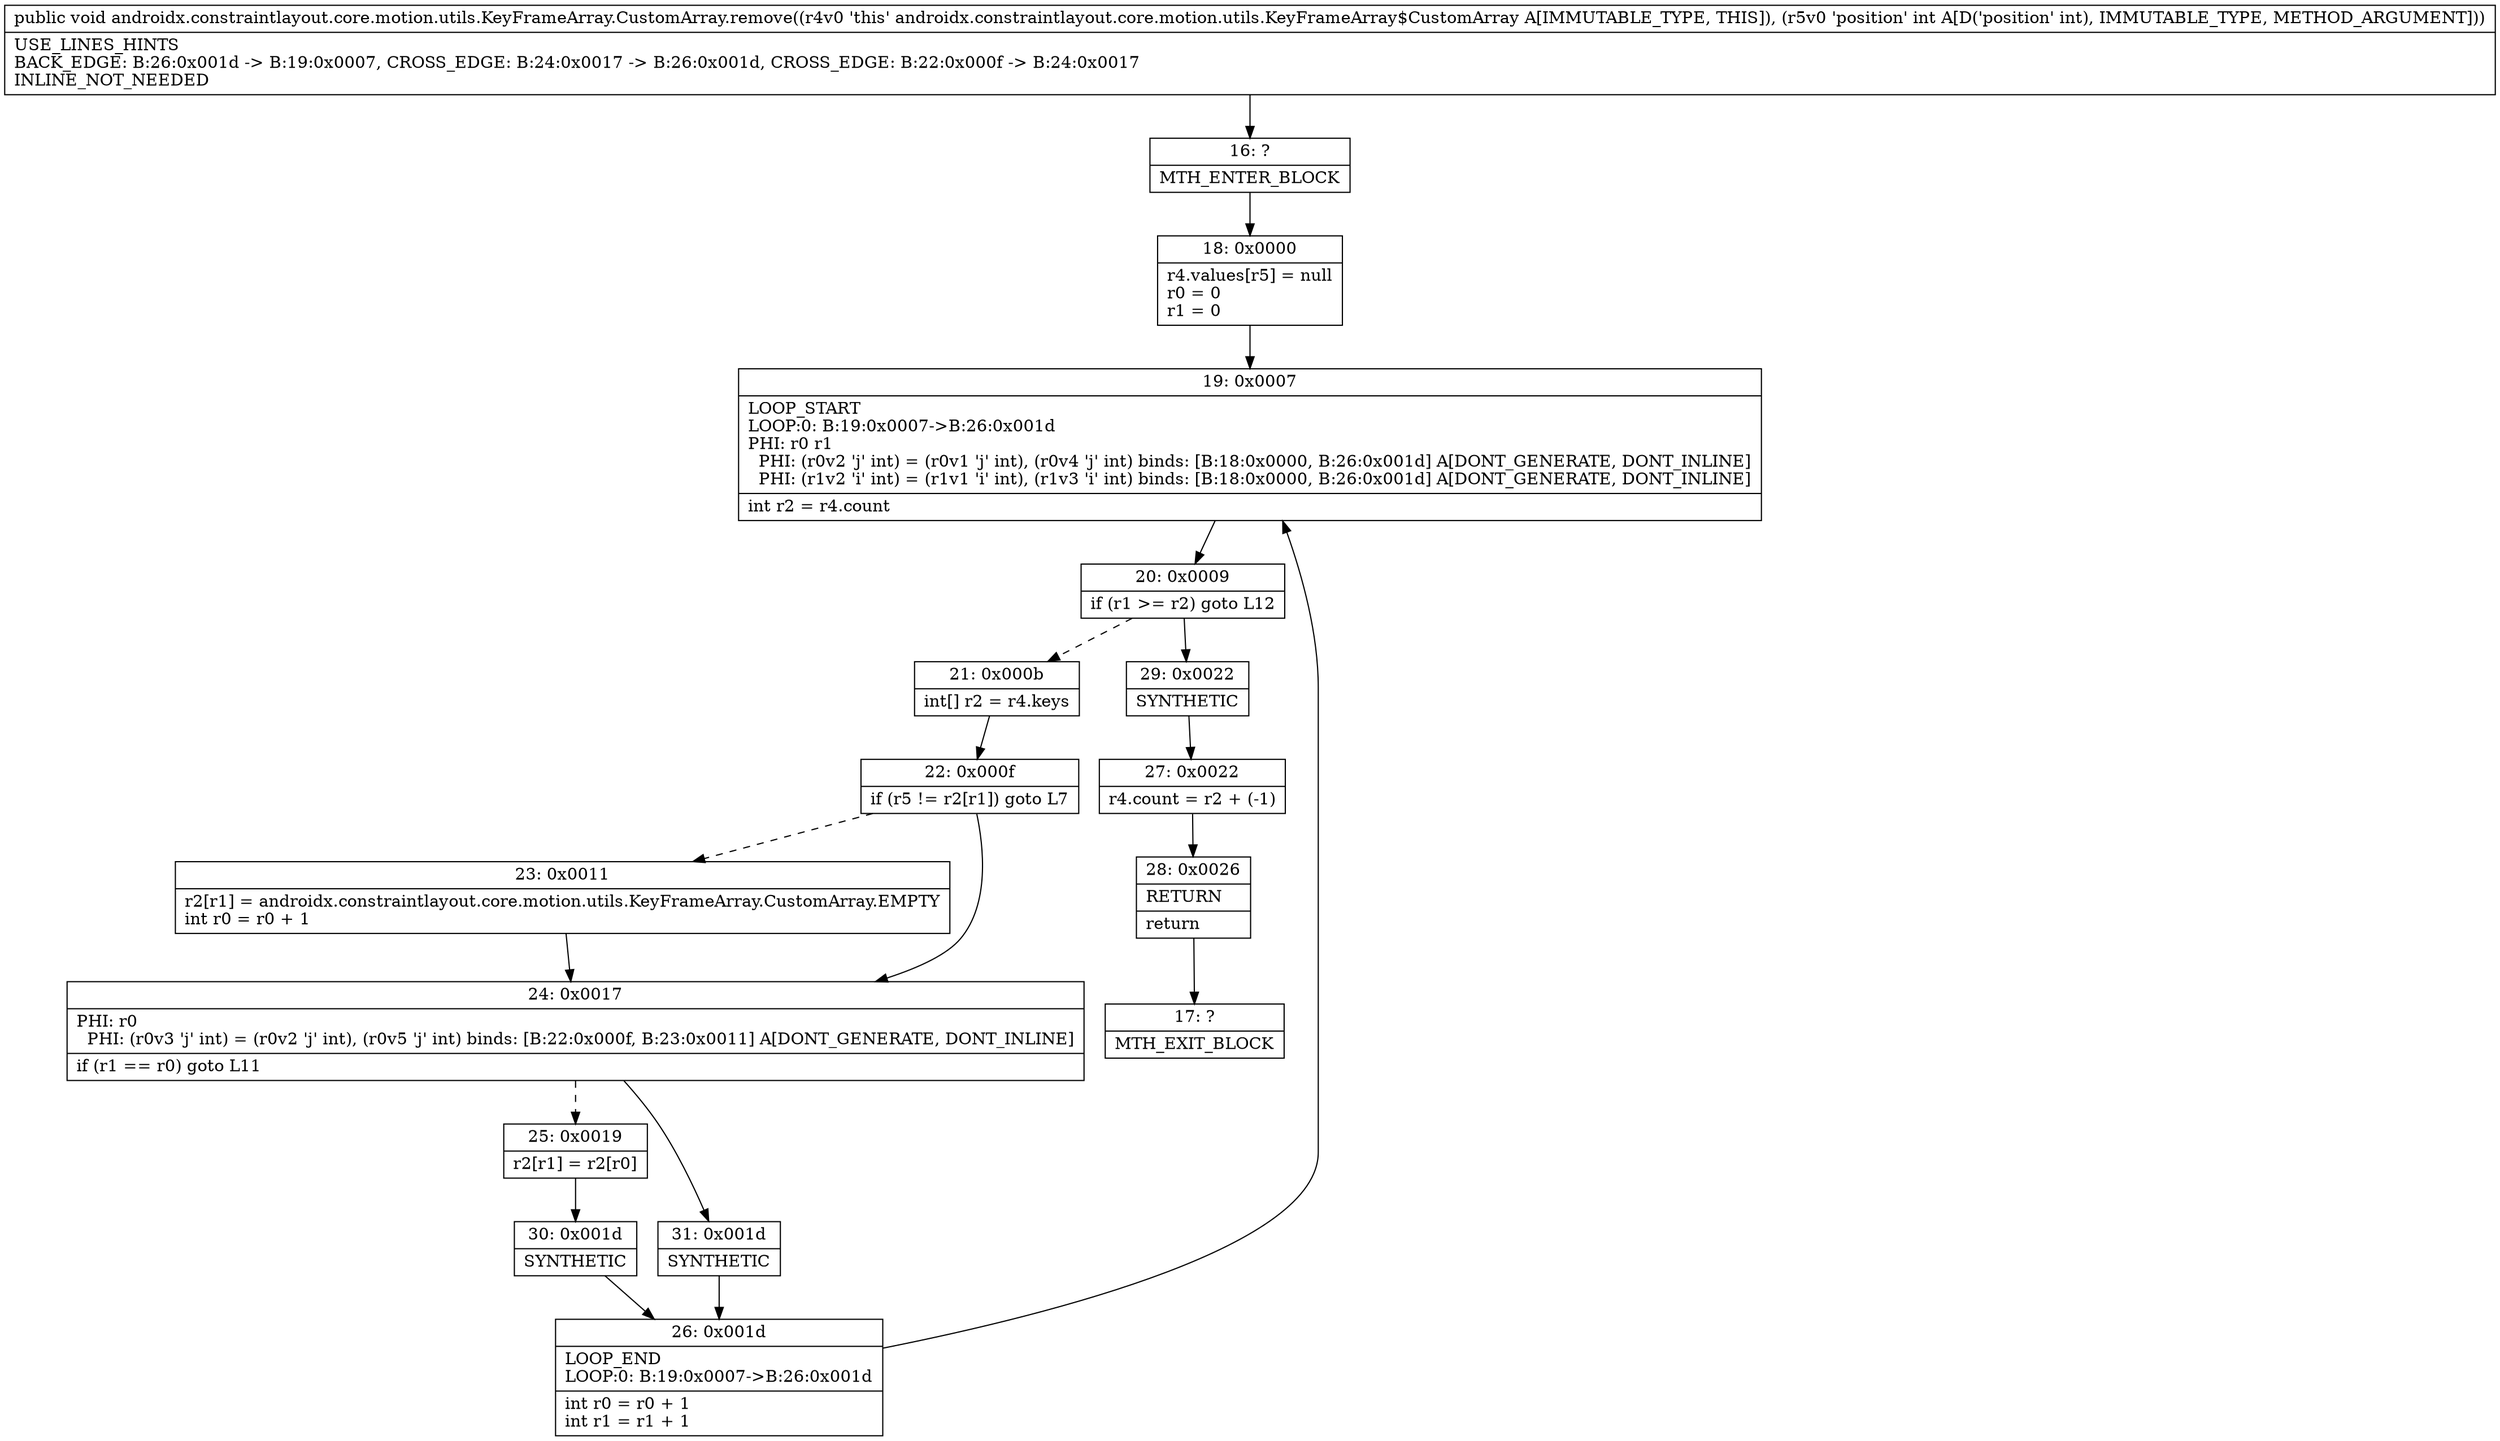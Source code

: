digraph "CFG forandroidx.constraintlayout.core.motion.utils.KeyFrameArray.CustomArray.remove(I)V" {
Node_16 [shape=record,label="{16\:\ ?|MTH_ENTER_BLOCK\l}"];
Node_18 [shape=record,label="{18\:\ 0x0000|r4.values[r5] = null\lr0 = 0\lr1 = 0\l}"];
Node_19 [shape=record,label="{19\:\ 0x0007|LOOP_START\lLOOP:0: B:19:0x0007\-\>B:26:0x001d\lPHI: r0 r1 \l  PHI: (r0v2 'j' int) = (r0v1 'j' int), (r0v4 'j' int) binds: [B:18:0x0000, B:26:0x001d] A[DONT_GENERATE, DONT_INLINE]\l  PHI: (r1v2 'i' int) = (r1v1 'i' int), (r1v3 'i' int) binds: [B:18:0x0000, B:26:0x001d] A[DONT_GENERATE, DONT_INLINE]\l|int r2 = r4.count\l}"];
Node_20 [shape=record,label="{20\:\ 0x0009|if (r1 \>= r2) goto L12\l}"];
Node_21 [shape=record,label="{21\:\ 0x000b|int[] r2 = r4.keys\l}"];
Node_22 [shape=record,label="{22\:\ 0x000f|if (r5 != r2[r1]) goto L7\l}"];
Node_23 [shape=record,label="{23\:\ 0x0011|r2[r1] = androidx.constraintlayout.core.motion.utils.KeyFrameArray.CustomArray.EMPTY\lint r0 = r0 + 1\l}"];
Node_24 [shape=record,label="{24\:\ 0x0017|PHI: r0 \l  PHI: (r0v3 'j' int) = (r0v2 'j' int), (r0v5 'j' int) binds: [B:22:0x000f, B:23:0x0011] A[DONT_GENERATE, DONT_INLINE]\l|if (r1 == r0) goto L11\l}"];
Node_25 [shape=record,label="{25\:\ 0x0019|r2[r1] = r2[r0]\l}"];
Node_30 [shape=record,label="{30\:\ 0x001d|SYNTHETIC\l}"];
Node_26 [shape=record,label="{26\:\ 0x001d|LOOP_END\lLOOP:0: B:19:0x0007\-\>B:26:0x001d\l|int r0 = r0 + 1\lint r1 = r1 + 1\l}"];
Node_31 [shape=record,label="{31\:\ 0x001d|SYNTHETIC\l}"];
Node_29 [shape=record,label="{29\:\ 0x0022|SYNTHETIC\l}"];
Node_27 [shape=record,label="{27\:\ 0x0022|r4.count = r2 + (\-1)\l}"];
Node_28 [shape=record,label="{28\:\ 0x0026|RETURN\l|return\l}"];
Node_17 [shape=record,label="{17\:\ ?|MTH_EXIT_BLOCK\l}"];
MethodNode[shape=record,label="{public void androidx.constraintlayout.core.motion.utils.KeyFrameArray.CustomArray.remove((r4v0 'this' androidx.constraintlayout.core.motion.utils.KeyFrameArray$CustomArray A[IMMUTABLE_TYPE, THIS]), (r5v0 'position' int A[D('position' int), IMMUTABLE_TYPE, METHOD_ARGUMENT]))  | USE_LINES_HINTS\lBACK_EDGE: B:26:0x001d \-\> B:19:0x0007, CROSS_EDGE: B:24:0x0017 \-\> B:26:0x001d, CROSS_EDGE: B:22:0x000f \-\> B:24:0x0017\lINLINE_NOT_NEEDED\l}"];
MethodNode -> Node_16;Node_16 -> Node_18;
Node_18 -> Node_19;
Node_19 -> Node_20;
Node_20 -> Node_21[style=dashed];
Node_20 -> Node_29;
Node_21 -> Node_22;
Node_22 -> Node_23[style=dashed];
Node_22 -> Node_24;
Node_23 -> Node_24;
Node_24 -> Node_25[style=dashed];
Node_24 -> Node_31;
Node_25 -> Node_30;
Node_30 -> Node_26;
Node_26 -> Node_19;
Node_31 -> Node_26;
Node_29 -> Node_27;
Node_27 -> Node_28;
Node_28 -> Node_17;
}

